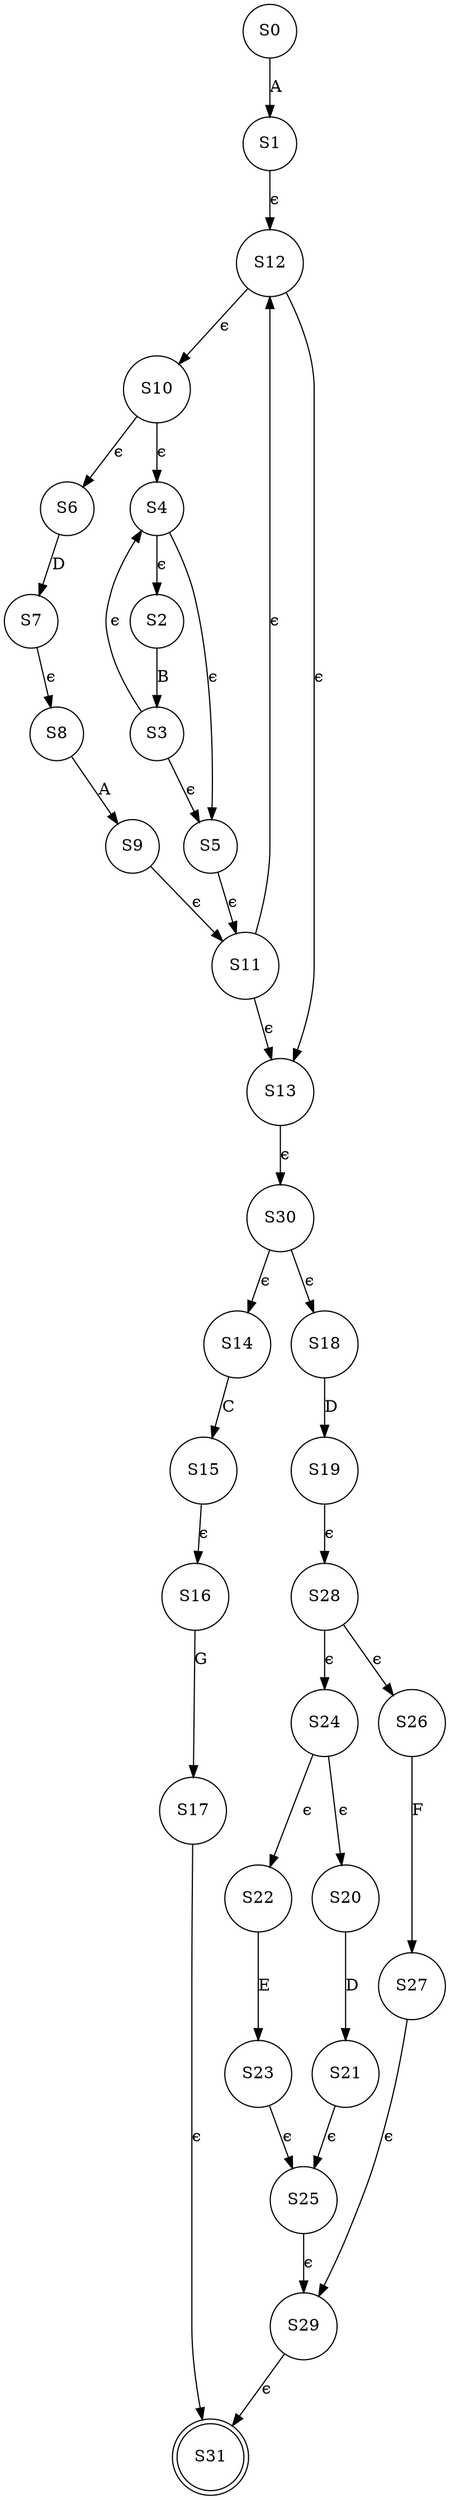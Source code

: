 digraph {
	S0 [shape=circle]
	S0 -> S1 [label=A]
	S1 [shape=circle]
	S1 -> S12 [label="ϵ"]
	S12 [shape=circle]
	S12 -> S10 [label="ϵ"]
	S12 -> S13 [label="ϵ"]
	S10 [shape=circle]
	S10 -> S4 [label="ϵ"]
	S10 -> S6 [label="ϵ"]
	S13 [shape=circle]
	S13 -> S30 [label="ϵ"]
	S4 [shape=circle]
	S4 -> S2 [label="ϵ"]
	S4 -> S5 [label="ϵ"]
	S6 [shape=circle]
	S6 -> S7 [label=D]
	S30 [shape=circle]
	S30 -> S14 [label="ϵ"]
	S30 -> S18 [label="ϵ"]
	S2 [shape=circle]
	S2 -> S3 [label=B]
	S5 [shape=circle]
	S5 -> S11 [label="ϵ"]
	S7 [shape=circle]
	S7 -> S8 [label="ϵ"]
	S14 [shape=circle]
	S14 -> S15 [label=C]
	S18 [shape=circle]
	S18 -> S19 [label=D]
	S3 [shape=circle]
	S3 -> S4 [label="ϵ"]
	S3 -> S5 [label="ϵ"]
	S11 [shape=circle]
	S11 -> S12 [label="ϵ"]
	S11 -> S13 [label="ϵ"]
	S8 [shape=circle]
	S8 -> S9 [label=A]
	S15 [shape=circle]
	S15 -> S16 [label="ϵ"]
	S19 [shape=circle]
	S19 -> S28 [label="ϵ"]
	S9 [shape=circle]
	S9 -> S11 [label="ϵ"]
	S16 [shape=circle]
	S16 -> S17 [label=G]
	S28 [shape=circle]
	S28 -> S24 [label="ϵ"]
	S28 -> S26 [label="ϵ"]
	S17 [shape=circle]
	S17 -> S31 [label="ϵ"]
	S24 [shape=circle]
	S24 -> S20 [label="ϵ"]
	S24 -> S22 [label="ϵ"]
	S26 [shape=circle]
	S26 -> S27 [label=F]
	S31 [shape=doublecircle]
	S20 [shape=circle]
	S20 -> S21 [label=D]
	S22 [shape=circle]
	S22 -> S23 [label=E]
	S27 [shape=circle]
	S27 -> S29 [label="ϵ"]
	S21 [shape=circle]
	S21 -> S25 [label="ϵ"]
	S23 [shape=circle]
	S23 -> S25 [label="ϵ"]
	S29 [shape=circle]
	S29 -> S31 [label="ϵ"]
	S25 [shape=circle]
	S25 -> S29 [label="ϵ"]
}
